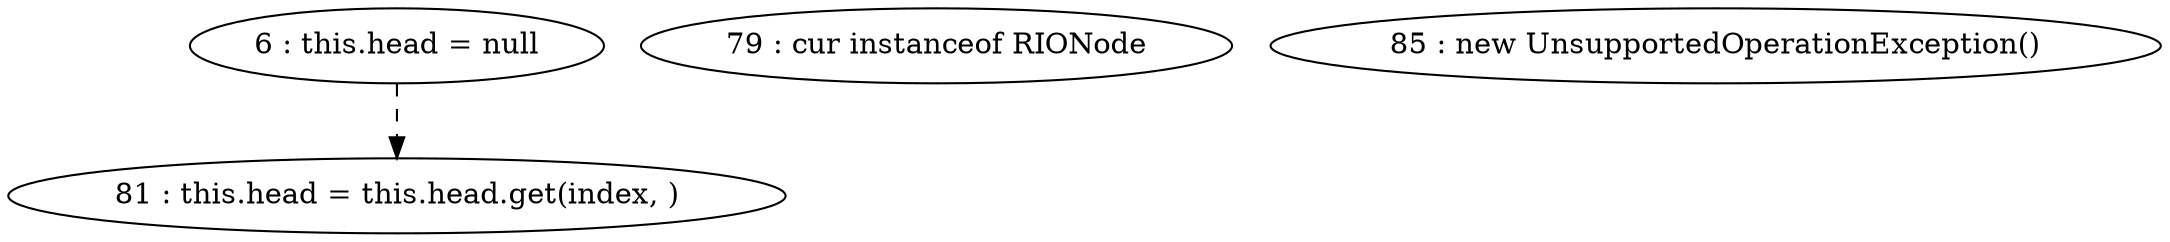 digraph G {
"6 : this.head = null"
"6 : this.head = null" -> "81 : this.head = this.head.get(index, )" [style=dashed]
"79 : cur instanceof RIONode"
"81 : this.head = this.head.get(index, )"
"85 : new UnsupportedOperationException()"
}